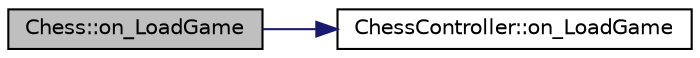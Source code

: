 digraph G
{
  bgcolor="transparent";
  edge [fontname="Helvetica",fontsize="10",labelfontname="Helvetica",labelfontsize="10"];
  node [fontname="Helvetica",fontsize="10",shape=record];
  rankdir=LR;
  Node1 [label="Chess::on_LoadGame",height=0.2,width=0.4,color="black", fillcolor="grey75", style="filled" fontcolor="black"];
  Node1 -> Node2 [color="midnightblue",fontsize="10",style="solid",fontname="Helvetica"];
  Node2 [label="ChessController::on_LoadGame",height=0.2,width=0.4,color="black",URL="$dd/ded/classChessController.html#a60ec07fa81ac3069a19216e4d7a4f754",tooltip="Handle when the user selected the load game button."];
}
